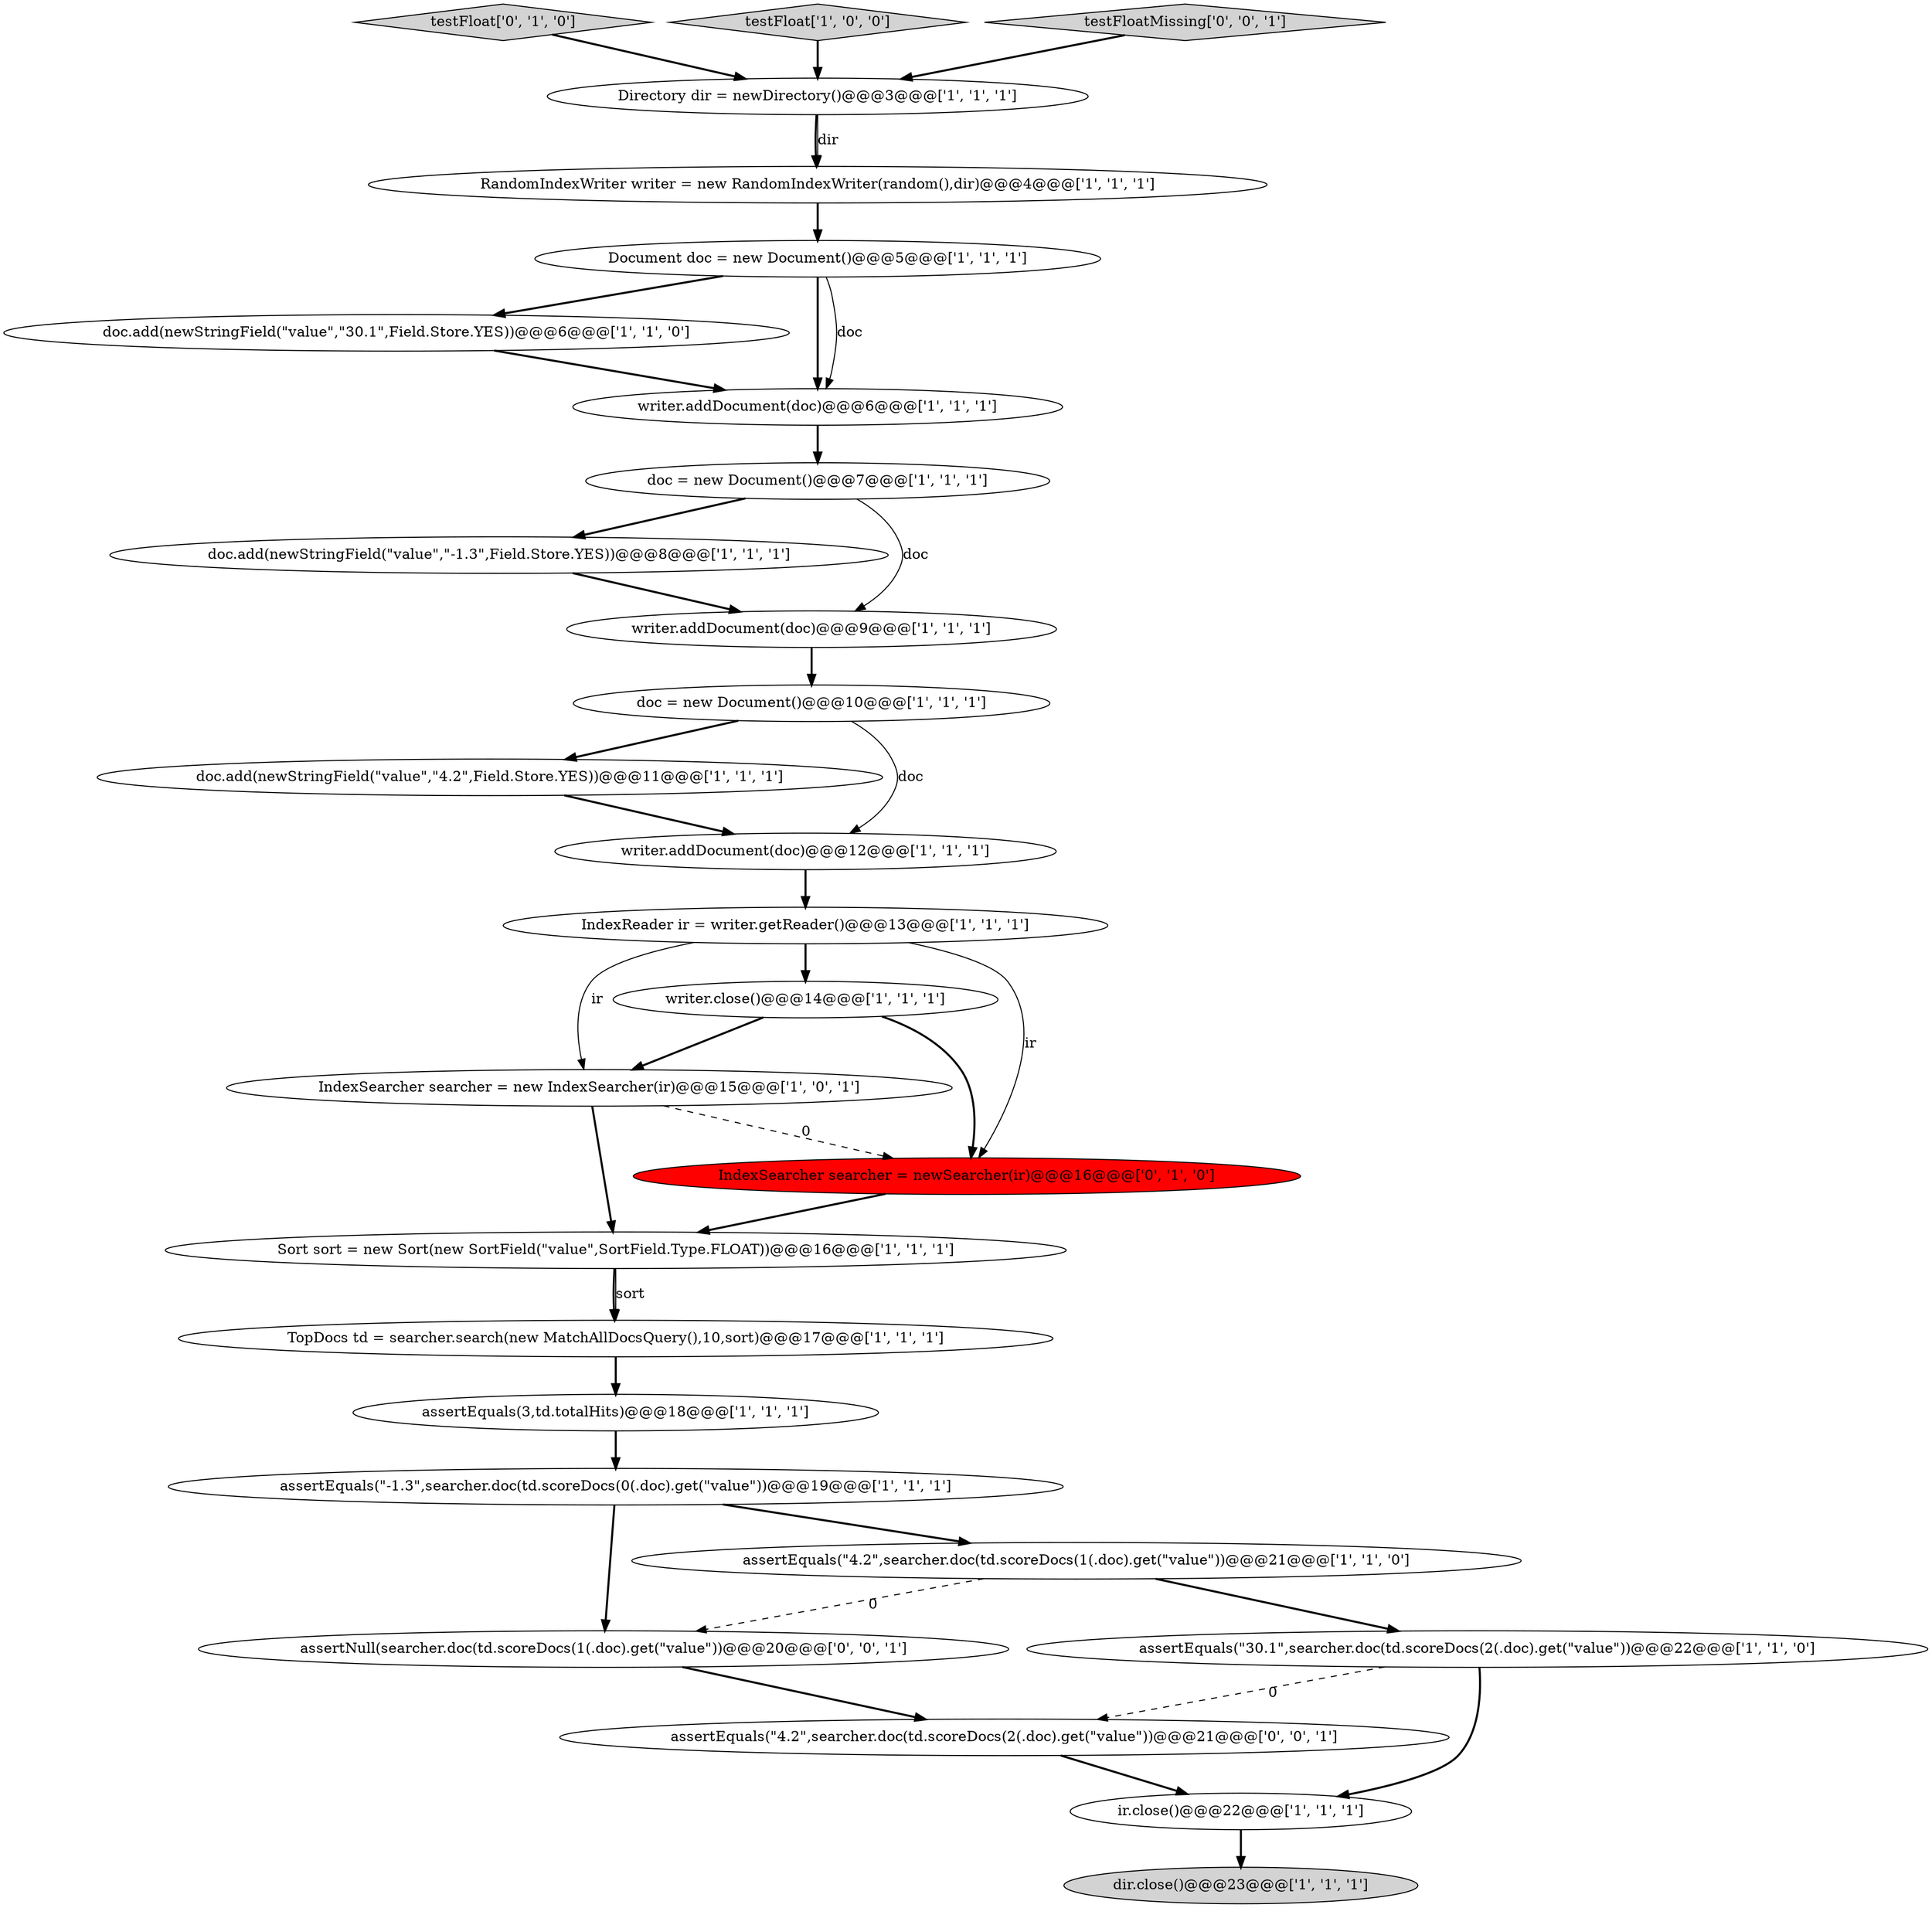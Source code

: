 digraph {
11 [style = filled, label = "dir.close()@@@23@@@['1', '1', '1']", fillcolor = lightgray, shape = ellipse image = "AAA0AAABBB1BBB"];
25 [style = filled, label = "assertNull(searcher.doc(td.scoreDocs(1(.doc).get(\"value\"))@@@20@@@['0', '0', '1']", fillcolor = white, shape = ellipse image = "AAA0AAABBB3BBB"];
13 [style = filled, label = "writer.close()@@@14@@@['1', '1', '1']", fillcolor = white, shape = ellipse image = "AAA0AAABBB1BBB"];
5 [style = filled, label = "doc.add(newStringField(\"value\",\"4.2\",Field.Store.YES))@@@11@@@['1', '1', '1']", fillcolor = white, shape = ellipse image = "AAA0AAABBB1BBB"];
22 [style = filled, label = "Sort sort = new Sort(new SortField(\"value\",SortField.Type.FLOAT))@@@16@@@['1', '1', '1']", fillcolor = white, shape = ellipse image = "AAA0AAABBB1BBB"];
4 [style = filled, label = "assertEquals(\"-1.3\",searcher.doc(td.scoreDocs(0(.doc).get(\"value\"))@@@19@@@['1', '1', '1']", fillcolor = white, shape = ellipse image = "AAA0AAABBB1BBB"];
18 [style = filled, label = "doc = new Document()@@@10@@@['1', '1', '1']", fillcolor = white, shape = ellipse image = "AAA0AAABBB1BBB"];
21 [style = filled, label = "ir.close()@@@22@@@['1', '1', '1']", fillcolor = white, shape = ellipse image = "AAA0AAABBB1BBB"];
24 [style = filled, label = "IndexSearcher searcher = newSearcher(ir)@@@16@@@['0', '1', '0']", fillcolor = red, shape = ellipse image = "AAA1AAABBB2BBB"];
9 [style = filled, label = "assertEquals(\"4.2\",searcher.doc(td.scoreDocs(1(.doc).get(\"value\"))@@@21@@@['1', '1', '0']", fillcolor = white, shape = ellipse image = "AAA0AAABBB1BBB"];
6 [style = filled, label = "RandomIndexWriter writer = new RandomIndexWriter(random(),dir)@@@4@@@['1', '1', '1']", fillcolor = white, shape = ellipse image = "AAA0AAABBB1BBB"];
26 [style = filled, label = "assertEquals(\"4.2\",searcher.doc(td.scoreDocs(2(.doc).get(\"value\"))@@@21@@@['0', '0', '1']", fillcolor = white, shape = ellipse image = "AAA0AAABBB3BBB"];
14 [style = filled, label = "writer.addDocument(doc)@@@6@@@['1', '1', '1']", fillcolor = white, shape = ellipse image = "AAA0AAABBB1BBB"];
1 [style = filled, label = "doc.add(newStringField(\"value\",\"-1.3\",Field.Store.YES))@@@8@@@['1', '1', '1']", fillcolor = white, shape = ellipse image = "AAA0AAABBB1BBB"];
10 [style = filled, label = "writer.addDocument(doc)@@@12@@@['1', '1', '1']", fillcolor = white, shape = ellipse image = "AAA0AAABBB1BBB"];
3 [style = filled, label = "writer.addDocument(doc)@@@9@@@['1', '1', '1']", fillcolor = white, shape = ellipse image = "AAA0AAABBB1BBB"];
12 [style = filled, label = "IndexReader ir = writer.getReader()@@@13@@@['1', '1', '1']", fillcolor = white, shape = ellipse image = "AAA0AAABBB1BBB"];
8 [style = filled, label = "assertEquals(3,td.totalHits)@@@18@@@['1', '1', '1']", fillcolor = white, shape = ellipse image = "AAA0AAABBB1BBB"];
23 [style = filled, label = "testFloat['0', '1', '0']", fillcolor = lightgray, shape = diamond image = "AAA0AAABBB2BBB"];
19 [style = filled, label = "IndexSearcher searcher = new IndexSearcher(ir)@@@15@@@['1', '0', '1']", fillcolor = white, shape = ellipse image = "AAA0AAABBB1BBB"];
0 [style = filled, label = "doc.add(newStringField(\"value\",\"30.1\",Field.Store.YES))@@@6@@@['1', '1', '0']", fillcolor = white, shape = ellipse image = "AAA0AAABBB1BBB"];
15 [style = filled, label = "Directory dir = newDirectory()@@@3@@@['1', '1', '1']", fillcolor = white, shape = ellipse image = "AAA0AAABBB1BBB"];
17 [style = filled, label = "doc = new Document()@@@7@@@['1', '1', '1']", fillcolor = white, shape = ellipse image = "AAA0AAABBB1BBB"];
7 [style = filled, label = "Document doc = new Document()@@@5@@@['1', '1', '1']", fillcolor = white, shape = ellipse image = "AAA0AAABBB1BBB"];
2 [style = filled, label = "TopDocs td = searcher.search(new MatchAllDocsQuery(),10,sort)@@@17@@@['1', '1', '1']", fillcolor = white, shape = ellipse image = "AAA0AAABBB1BBB"];
16 [style = filled, label = "testFloat['1', '0', '0']", fillcolor = lightgray, shape = diamond image = "AAA0AAABBB1BBB"];
20 [style = filled, label = "assertEquals(\"30.1\",searcher.doc(td.scoreDocs(2(.doc).get(\"value\"))@@@22@@@['1', '1', '0']", fillcolor = white, shape = ellipse image = "AAA0AAABBB1BBB"];
27 [style = filled, label = "testFloatMissing['0', '0', '1']", fillcolor = lightgray, shape = diamond image = "AAA0AAABBB3BBB"];
4->9 [style = bold, label=""];
5->10 [style = bold, label=""];
16->15 [style = bold, label=""];
22->2 [style = bold, label=""];
13->24 [style = bold, label=""];
17->1 [style = bold, label=""];
4->25 [style = bold, label=""];
17->3 [style = solid, label="doc"];
18->10 [style = solid, label="doc"];
23->15 [style = bold, label=""];
1->3 [style = bold, label=""];
12->24 [style = solid, label="ir"];
14->17 [style = bold, label=""];
9->20 [style = bold, label=""];
12->19 [style = solid, label="ir"];
15->6 [style = bold, label=""];
7->0 [style = bold, label=""];
24->22 [style = bold, label=""];
27->15 [style = bold, label=""];
26->21 [style = bold, label=""];
3->18 [style = bold, label=""];
20->21 [style = bold, label=""];
7->14 [style = bold, label=""];
12->13 [style = bold, label=""];
0->14 [style = bold, label=""];
13->19 [style = bold, label=""];
15->6 [style = solid, label="dir"];
21->11 [style = bold, label=""];
10->12 [style = bold, label=""];
18->5 [style = bold, label=""];
25->26 [style = bold, label=""];
9->25 [style = dashed, label="0"];
22->2 [style = solid, label="sort"];
19->24 [style = dashed, label="0"];
8->4 [style = bold, label=""];
6->7 [style = bold, label=""];
19->22 [style = bold, label=""];
7->14 [style = solid, label="doc"];
2->8 [style = bold, label=""];
20->26 [style = dashed, label="0"];
}

